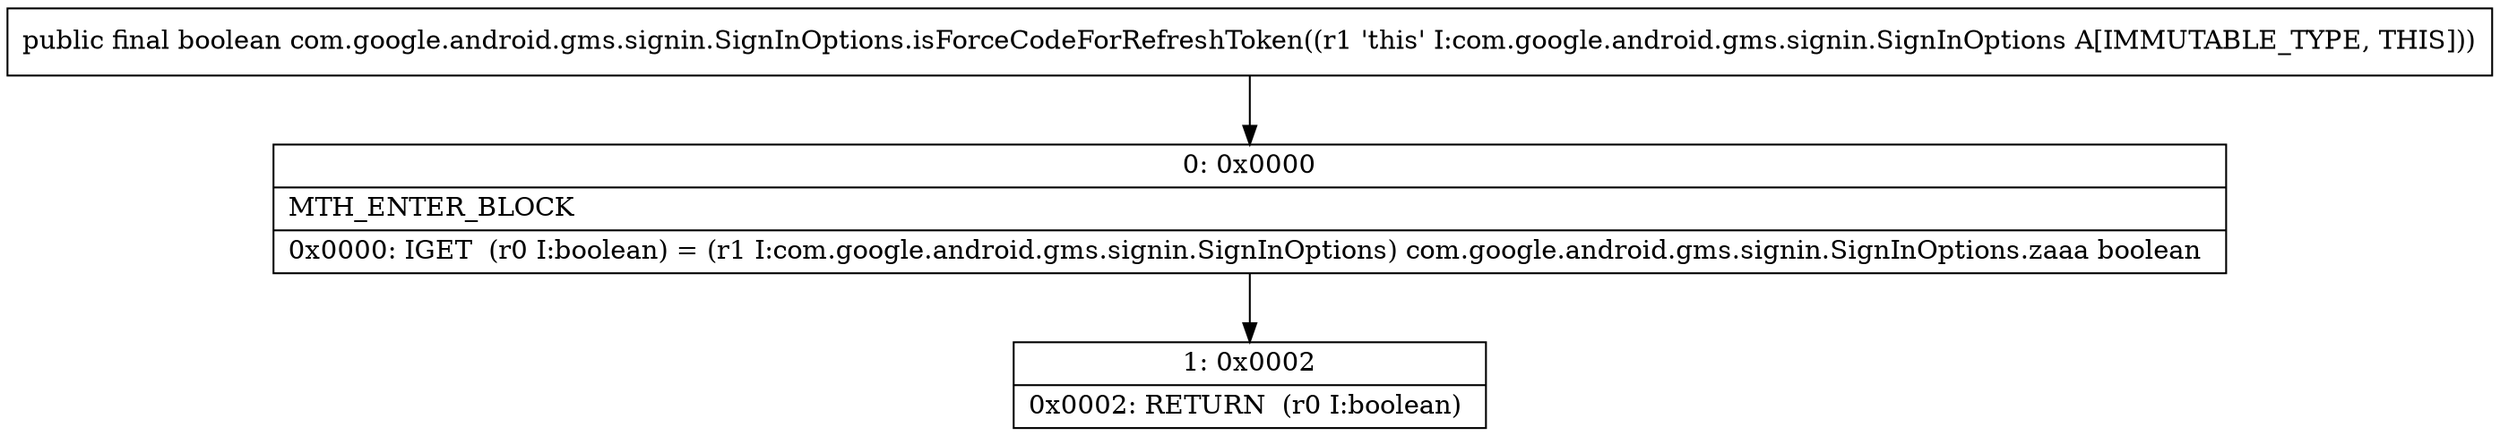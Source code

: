 digraph "CFG forcom.google.android.gms.signin.SignInOptions.isForceCodeForRefreshToken()Z" {
Node_0 [shape=record,label="{0\:\ 0x0000|MTH_ENTER_BLOCK\l|0x0000: IGET  (r0 I:boolean) = (r1 I:com.google.android.gms.signin.SignInOptions) com.google.android.gms.signin.SignInOptions.zaaa boolean \l}"];
Node_1 [shape=record,label="{1\:\ 0x0002|0x0002: RETURN  (r0 I:boolean) \l}"];
MethodNode[shape=record,label="{public final boolean com.google.android.gms.signin.SignInOptions.isForceCodeForRefreshToken((r1 'this' I:com.google.android.gms.signin.SignInOptions A[IMMUTABLE_TYPE, THIS])) }"];
MethodNode -> Node_0;
Node_0 -> Node_1;
}

